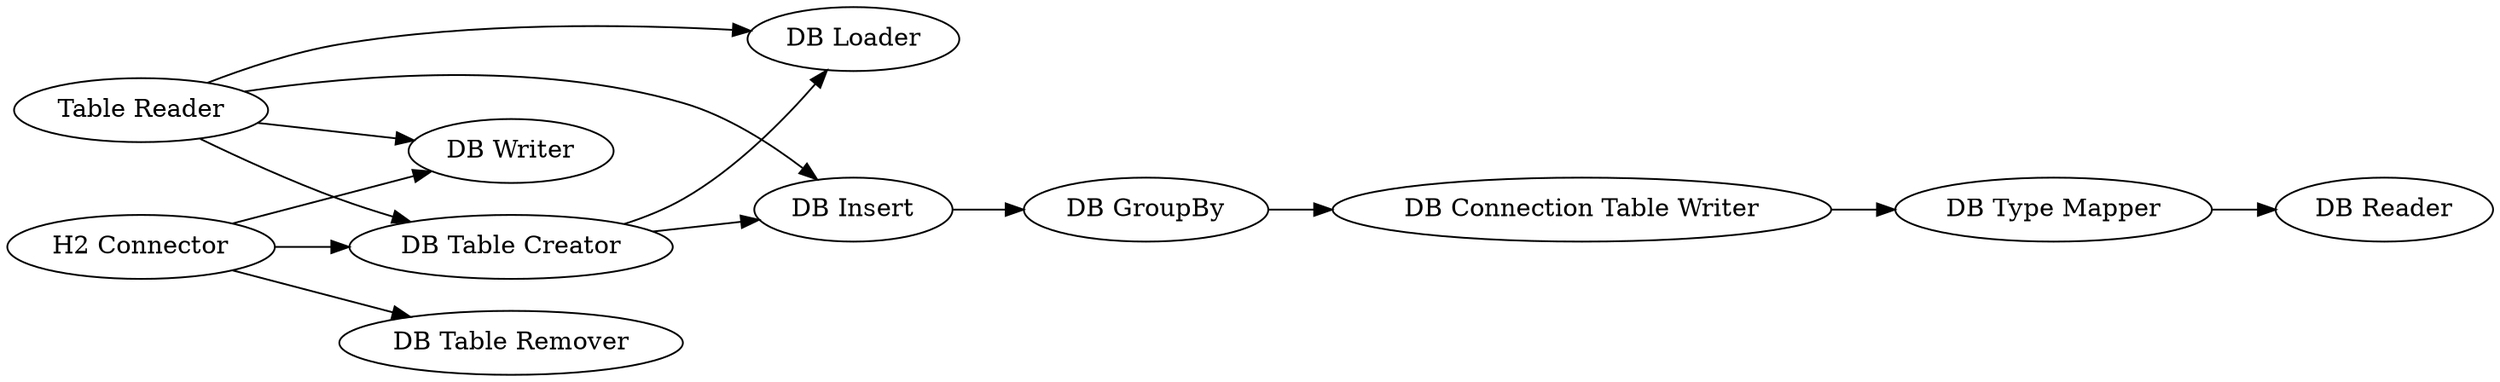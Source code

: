 digraph {
	93 -> 95
	94 -> 100
	106 -> 108
	106 -> 102
	106 -> 107
	95 -> 101
	77 -> 107
	77 -> 102
	107 -> 108
	77 -> 91
	107 -> 94
	106 -> 94
	100 -> 93
	91 [label="DB Table Remover"]
	107 [label="DB Table Creator"]
	94 [label="DB Insert"]
	102 [label="DB Writer"]
	101 [label="DB Reader"]
	100 [label="DB GroupBy"]
	77 [label="H2 Connector"]
	95 [label="DB Type Mapper"]
	93 [label="DB Connection Table Writer"]
	108 [label="DB Loader"]
	106 [label="Table Reader"]
	rankdir=LR
}
